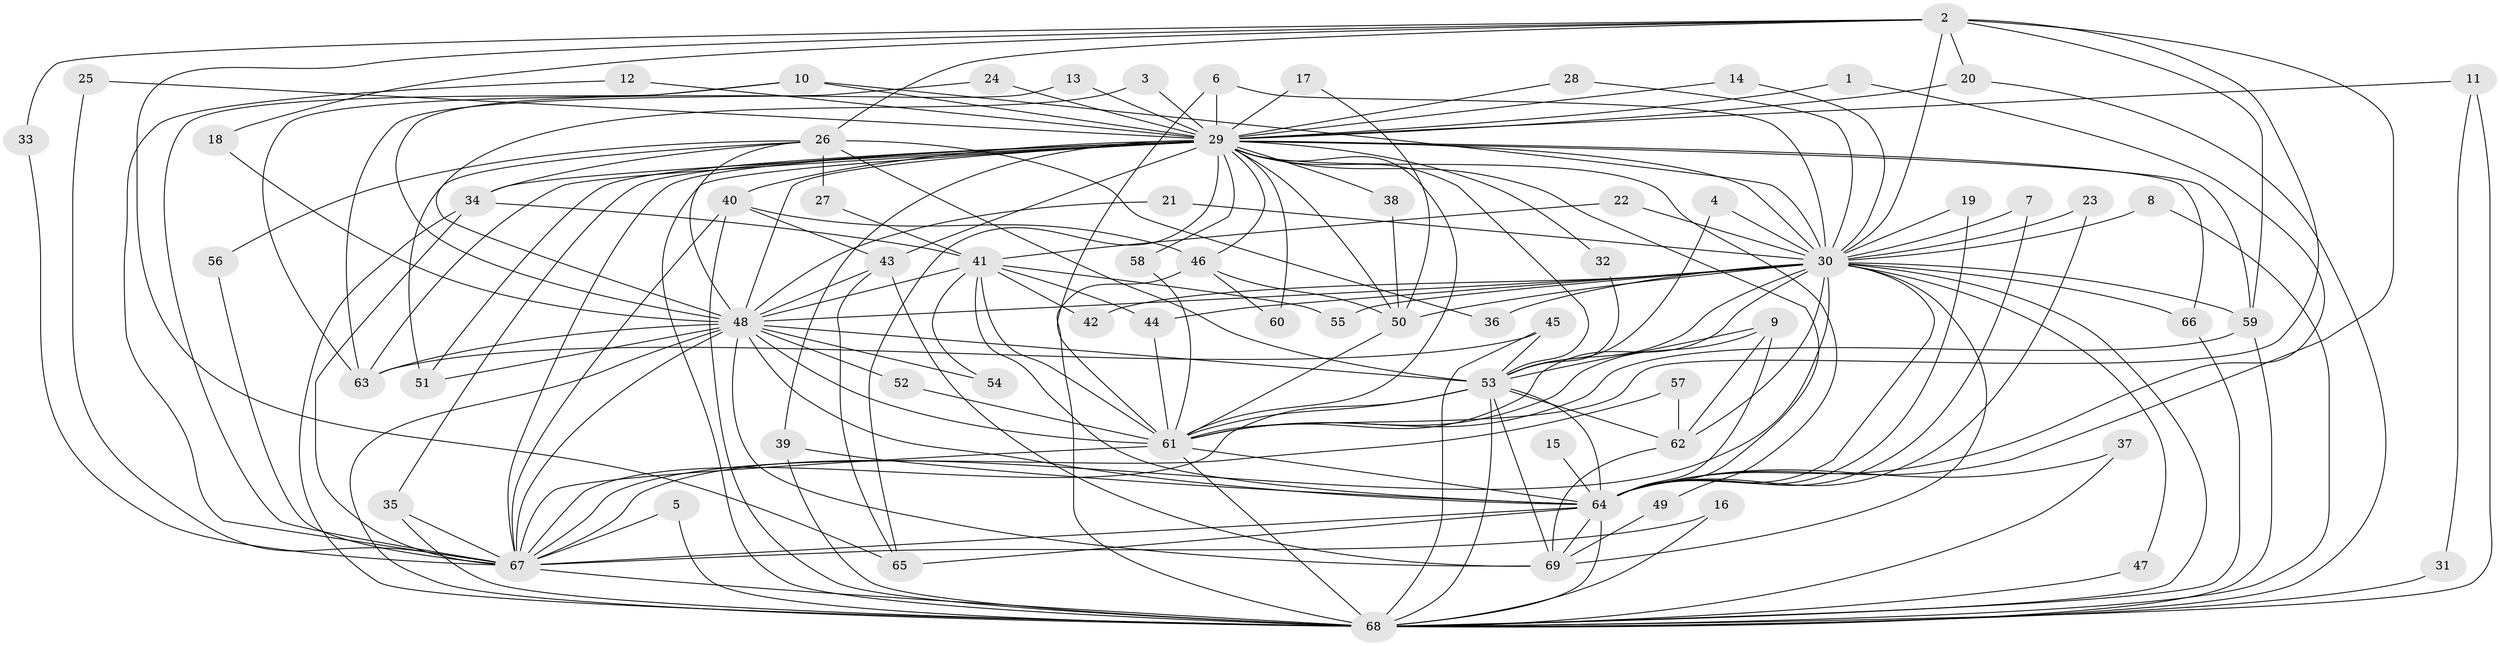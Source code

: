 // original degree distribution, {27: 0.0072992700729927005, 28: 0.014598540145985401, 21: 0.0072992700729927005, 24: 0.0072992700729927005, 22: 0.021897810218978103, 30: 0.0072992700729927005, 19: 0.0072992700729927005, 6: 0.029197080291970802, 4: 0.072992700729927, 9: 0.0072992700729927005, 5: 0.051094890510948905, 2: 0.5766423357664233, 3: 0.17518248175182483, 7: 0.0072992700729927005, 10: 0.0072992700729927005}
// Generated by graph-tools (version 1.1) at 2025/49/03/09/25 03:49:28]
// undirected, 69 vertices, 181 edges
graph export_dot {
graph [start="1"]
  node [color=gray90,style=filled];
  1;
  2;
  3;
  4;
  5;
  6;
  7;
  8;
  9;
  10;
  11;
  12;
  13;
  14;
  15;
  16;
  17;
  18;
  19;
  20;
  21;
  22;
  23;
  24;
  25;
  26;
  27;
  28;
  29;
  30;
  31;
  32;
  33;
  34;
  35;
  36;
  37;
  38;
  39;
  40;
  41;
  42;
  43;
  44;
  45;
  46;
  47;
  48;
  49;
  50;
  51;
  52;
  53;
  54;
  55;
  56;
  57;
  58;
  59;
  60;
  61;
  62;
  63;
  64;
  65;
  66;
  67;
  68;
  69;
  1 -- 29 [weight=1.0];
  1 -- 64 [weight=1.0];
  2 -- 18 [weight=1.0];
  2 -- 20 [weight=1.0];
  2 -- 26 [weight=1.0];
  2 -- 30 [weight=1.0];
  2 -- 33 [weight=1.0];
  2 -- 59 [weight=1.0];
  2 -- 61 [weight=1.0];
  2 -- 64 [weight=2.0];
  2 -- 65 [weight=1.0];
  3 -- 29 [weight=1.0];
  3 -- 48 [weight=1.0];
  4 -- 30 [weight=1.0];
  4 -- 53 [weight=1.0];
  5 -- 67 [weight=1.0];
  5 -- 68 [weight=1.0];
  6 -- 29 [weight=1.0];
  6 -- 30 [weight=1.0];
  6 -- 61 [weight=1.0];
  7 -- 30 [weight=1.0];
  7 -- 64 [weight=1.0];
  8 -- 30 [weight=1.0];
  8 -- 68 [weight=1.0];
  9 -- 53 [weight=1.0];
  9 -- 61 [weight=1.0];
  9 -- 62 [weight=1.0];
  9 -- 64 [weight=1.0];
  10 -- 29 [weight=1.0];
  10 -- 30 [weight=1.0];
  10 -- 63 [weight=1.0];
  10 -- 67 [weight=1.0];
  11 -- 29 [weight=1.0];
  11 -- 31 [weight=1.0];
  11 -- 68 [weight=2.0];
  12 -- 29 [weight=1.0];
  12 -- 67 [weight=1.0];
  13 -- 29 [weight=1.0];
  13 -- 48 [weight=1.0];
  14 -- 29 [weight=1.0];
  14 -- 30 [weight=1.0];
  15 -- 64 [weight=1.0];
  16 -- 67 [weight=1.0];
  16 -- 68 [weight=1.0];
  17 -- 29 [weight=1.0];
  17 -- 50 [weight=1.0];
  18 -- 48 [weight=1.0];
  19 -- 30 [weight=1.0];
  19 -- 64 [weight=1.0];
  20 -- 29 [weight=1.0];
  20 -- 68 [weight=1.0];
  21 -- 30 [weight=1.0];
  21 -- 48 [weight=1.0];
  22 -- 30 [weight=1.0];
  22 -- 41 [weight=1.0];
  23 -- 30 [weight=1.0];
  23 -- 64 [weight=1.0];
  24 -- 29 [weight=1.0];
  24 -- 63 [weight=1.0];
  25 -- 29 [weight=1.0];
  25 -- 67 [weight=1.0];
  26 -- 27 [weight=1.0];
  26 -- 34 [weight=1.0];
  26 -- 36 [weight=1.0];
  26 -- 48 [weight=1.0];
  26 -- 51 [weight=1.0];
  26 -- 53 [weight=2.0];
  26 -- 56 [weight=1.0];
  27 -- 41 [weight=1.0];
  28 -- 29 [weight=1.0];
  28 -- 30 [weight=1.0];
  29 -- 30 [weight=2.0];
  29 -- 32 [weight=1.0];
  29 -- 34 [weight=1.0];
  29 -- 35 [weight=1.0];
  29 -- 38 [weight=2.0];
  29 -- 39 [weight=1.0];
  29 -- 40 [weight=2.0];
  29 -- 43 [weight=2.0];
  29 -- 46 [weight=1.0];
  29 -- 48 [weight=3.0];
  29 -- 49 [weight=1.0];
  29 -- 50 [weight=1.0];
  29 -- 51 [weight=1.0];
  29 -- 53 [weight=3.0];
  29 -- 58 [weight=1.0];
  29 -- 59 [weight=1.0];
  29 -- 60 [weight=1.0];
  29 -- 61 [weight=2.0];
  29 -- 63 [weight=2.0];
  29 -- 64 [weight=3.0];
  29 -- 65 [weight=1.0];
  29 -- 66 [weight=1.0];
  29 -- 67 [weight=2.0];
  29 -- 68 [weight=5.0];
  30 -- 36 [weight=1.0];
  30 -- 42 [weight=1.0];
  30 -- 44 [weight=1.0];
  30 -- 47 [weight=1.0];
  30 -- 48 [weight=1.0];
  30 -- 50 [weight=1.0];
  30 -- 53 [weight=3.0];
  30 -- 55 [weight=1.0];
  30 -- 59 [weight=1.0];
  30 -- 61 [weight=1.0];
  30 -- 62 [weight=1.0];
  30 -- 64 [weight=1.0];
  30 -- 66 [weight=1.0];
  30 -- 67 [weight=1.0];
  30 -- 68 [weight=2.0];
  30 -- 69 [weight=1.0];
  31 -- 68 [weight=1.0];
  32 -- 53 [weight=1.0];
  33 -- 67 [weight=1.0];
  34 -- 41 [weight=1.0];
  34 -- 67 [weight=1.0];
  34 -- 68 [weight=1.0];
  35 -- 67 [weight=1.0];
  35 -- 68 [weight=2.0];
  37 -- 64 [weight=1.0];
  37 -- 68 [weight=1.0];
  38 -- 50 [weight=1.0];
  39 -- 64 [weight=1.0];
  39 -- 68 [weight=1.0];
  40 -- 43 [weight=1.0];
  40 -- 46 [weight=1.0];
  40 -- 67 [weight=1.0];
  40 -- 68 [weight=1.0];
  41 -- 42 [weight=1.0];
  41 -- 44 [weight=1.0];
  41 -- 48 [weight=2.0];
  41 -- 54 [weight=1.0];
  41 -- 55 [weight=1.0];
  41 -- 61 [weight=1.0];
  41 -- 64 [weight=1.0];
  43 -- 48 [weight=1.0];
  43 -- 65 [weight=1.0];
  43 -- 69 [weight=1.0];
  44 -- 61 [weight=1.0];
  45 -- 53 [weight=1.0];
  45 -- 63 [weight=1.0];
  45 -- 68 [weight=3.0];
  46 -- 50 [weight=1.0];
  46 -- 60 [weight=1.0];
  46 -- 68 [weight=2.0];
  47 -- 68 [weight=1.0];
  48 -- 51 [weight=2.0];
  48 -- 52 [weight=1.0];
  48 -- 53 [weight=1.0];
  48 -- 54 [weight=1.0];
  48 -- 61 [weight=2.0];
  48 -- 63 [weight=1.0];
  48 -- 64 [weight=1.0];
  48 -- 67 [weight=1.0];
  48 -- 68 [weight=2.0];
  48 -- 69 [weight=1.0];
  49 -- 69 [weight=1.0];
  50 -- 61 [weight=1.0];
  52 -- 61 [weight=2.0];
  53 -- 61 [weight=1.0];
  53 -- 62 [weight=1.0];
  53 -- 64 [weight=2.0];
  53 -- 67 [weight=1.0];
  53 -- 68 [weight=3.0];
  53 -- 69 [weight=1.0];
  56 -- 67 [weight=1.0];
  57 -- 62 [weight=1.0];
  57 -- 67 [weight=1.0];
  58 -- 61 [weight=1.0];
  59 -- 61 [weight=1.0];
  59 -- 68 [weight=1.0];
  61 -- 64 [weight=1.0];
  61 -- 67 [weight=1.0];
  61 -- 68 [weight=3.0];
  62 -- 69 [weight=1.0];
  64 -- 65 [weight=1.0];
  64 -- 67 [weight=3.0];
  64 -- 68 [weight=2.0];
  64 -- 69 [weight=1.0];
  66 -- 68 [weight=1.0];
  67 -- 68 [weight=2.0];
}
